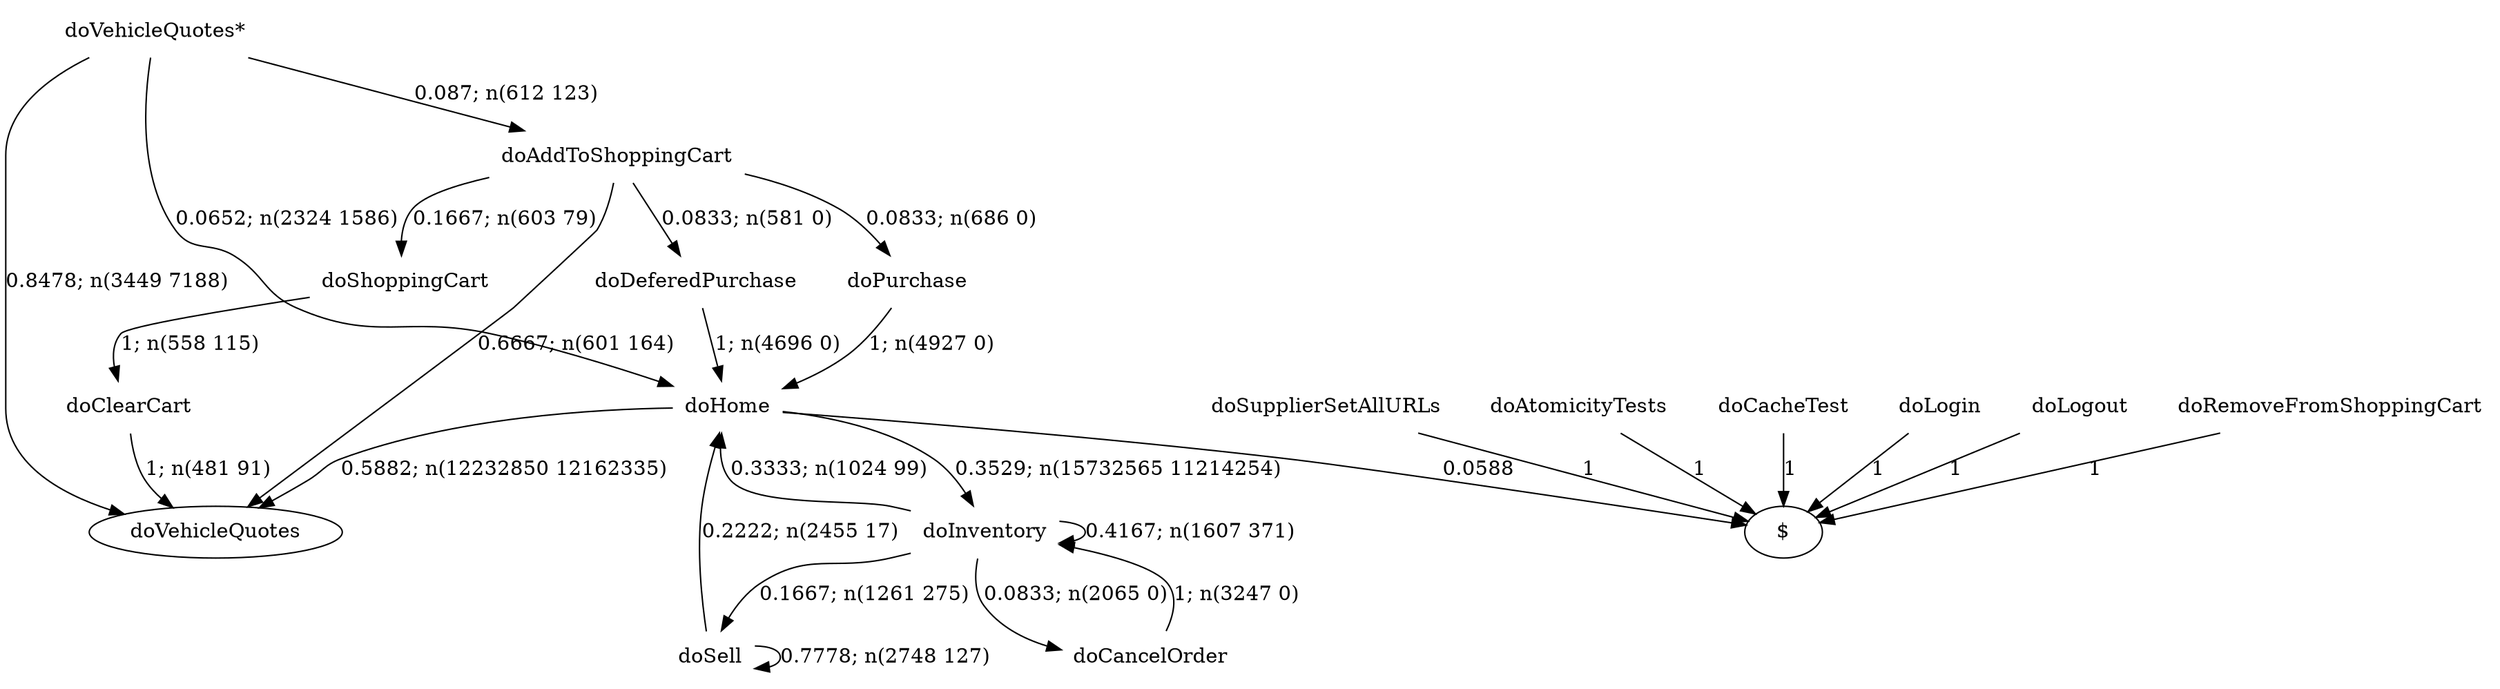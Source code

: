 digraph G {"doVehicleQuotes*" [label="doVehicleQuotes*",shape=none];"doSupplierSetAllURLs" [label="doSupplierSetAllURLs",shape=none];"doAtomicityTests" [label="doAtomicityTests",shape=none];"doCacheTest" [label="doCacheTest",shape=none];"doLogin" [label="doLogin",shape=none];"doAddToShoppingCart" [label="doAddToShoppingCart",shape=none];"doDeferedPurchase" [label="doDeferedPurchase",shape=none];"doHome" [label="doHome",shape=none];"doShoppingCart" [label="doShoppingCart",shape=none];"doClearCart" [label="doClearCart",shape=none];"doPurchase" [label="doPurchase",shape=none];"doInventory" [label="doInventory",shape=none];"doSell" [label="doSell",shape=none];"doLogout" [label="doLogout",shape=none];"doCancelOrder" [label="doCancelOrder",shape=none];"doRemoveFromShoppingCart" [label="doRemoveFromShoppingCart",shape=none];"doVehicleQuotes*"->"doVehicleQuotes" [style=solid,label="0.8478; n(3449 7188)"];"doVehicleQuotes*"->"doAddToShoppingCart" [style=solid,label="0.087; n(612 123)"];"doVehicleQuotes*"->"doHome" [style=solid,label="0.0652; n(2324 1586)"];"doSupplierSetAllURLs"->"$" [style=solid,label="1"];"doAtomicityTests"->"$" [style=solid,label="1"];"doCacheTest"->"$" [style=solid,label="1"];"doLogin"->"$" [style=solid,label="1"];"doAddToShoppingCart"->"doVehicleQuotes" [style=solid,label="0.6667; n(601 164)"];"doAddToShoppingCart"->"doDeferedPurchase" [style=solid,label="0.0833; n(581 0)"];"doAddToShoppingCart"->"doShoppingCart" [style=solid,label="0.1667; n(603 79)"];"doAddToShoppingCart"->"doPurchase" [style=solid,label="0.0833; n(686 0)"];"doDeferedPurchase"->"doHome" [style=solid,label="1; n(4696 0)"];"doHome"->"doVehicleQuotes" [style=solid,label="0.5882; n(12232850 12162335)"];"doHome"->"doInventory" [style=solid,label="0.3529; n(15732565 11214254)"];"doHome"->"$" [style=solid,label="0.0588"];"doShoppingCart"->"doClearCart" [style=solid,label="1; n(558 115)"];"doClearCart"->"doVehicleQuotes" [style=solid,label="1; n(481 91)"];"doPurchase"->"doHome" [style=solid,label="1; n(4927 0)"];"doInventory"->"doHome" [style=solid,label="0.3333; n(1024 99)"];"doInventory"->"doInventory" [style=solid,label="0.4167; n(1607 371)"];"doInventory"->"doSell" [style=solid,label="0.1667; n(1261 275)"];"doInventory"->"doCancelOrder" [style=solid,label="0.0833; n(2065 0)"];"doSell"->"doHome" [style=solid,label="0.2222; n(2455 17)"];"doSell"->"doSell" [style=solid,label="0.7778; n(2748 127)"];"doLogout"->"$" [style=solid,label="1"];"doCancelOrder"->"doInventory" [style=solid,label="1; n(3247 0)"];"doRemoveFromShoppingCart"->"$" [style=solid,label="1"];}